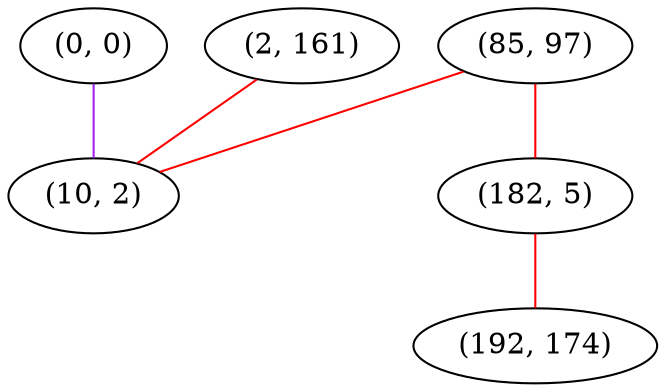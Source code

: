 graph "" {
"(0, 0)";
"(85, 97)";
"(182, 5)";
"(2, 161)";
"(192, 174)";
"(10, 2)";
"(0, 0)" -- "(10, 2)"  [color=purple, key=0, weight=4];
"(85, 97)" -- "(182, 5)"  [color=red, key=0, weight=1];
"(85, 97)" -- "(10, 2)"  [color=red, key=0, weight=1];
"(182, 5)" -- "(192, 174)"  [color=red, key=0, weight=1];
"(2, 161)" -- "(10, 2)"  [color=red, key=0, weight=1];
}
